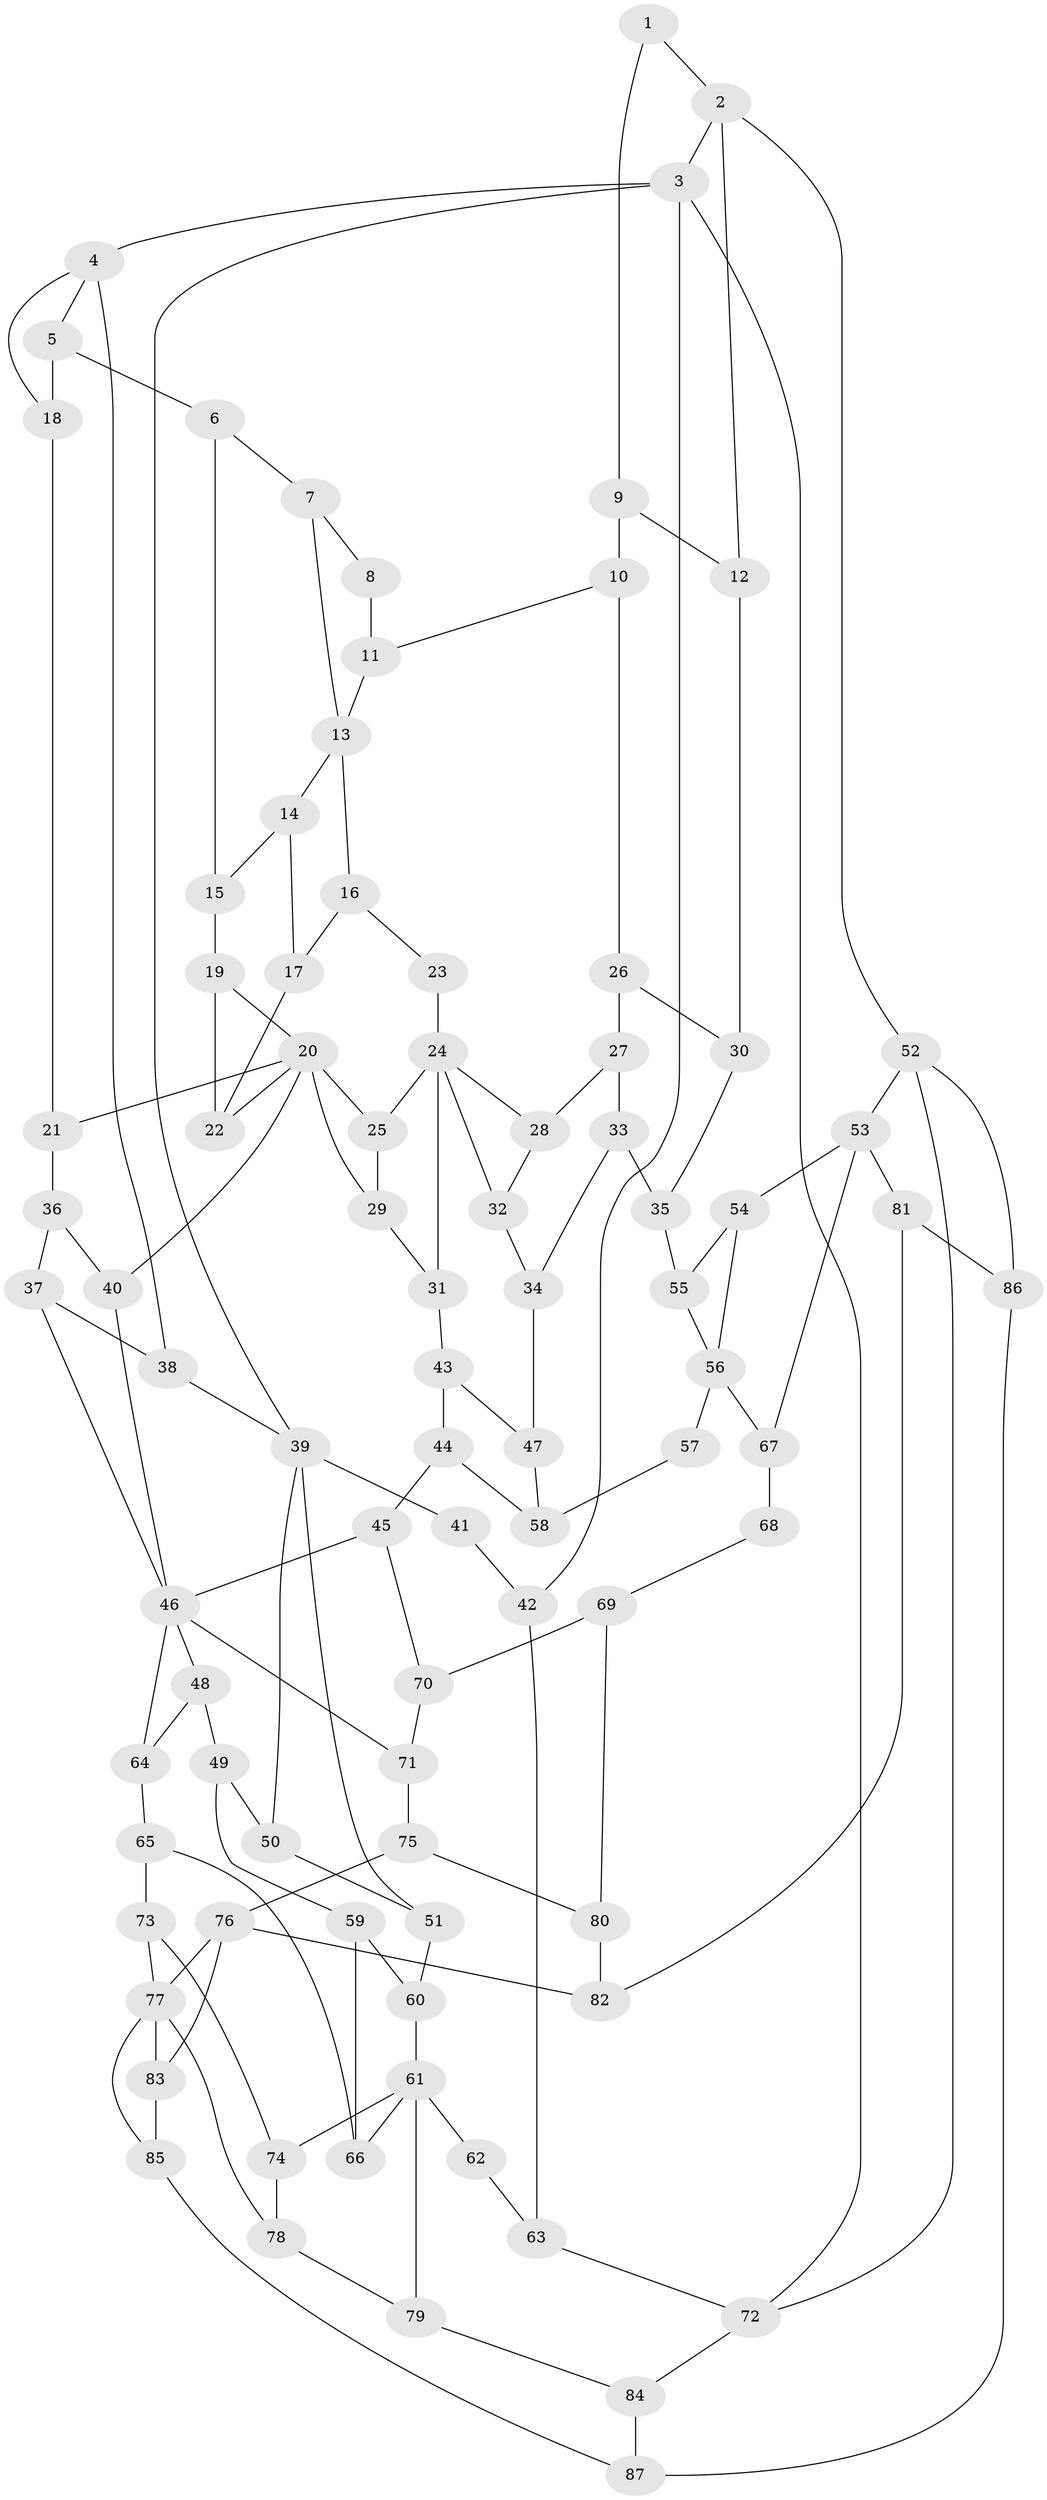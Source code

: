 // original degree distribution, {3: 0.016260162601626018, 6: 0.22764227642276422, 4: 0.25203252032520324, 5: 0.5040650406504065}
// Generated by graph-tools (version 1.1) at 2025/54/03/04/25 22:54:38]
// undirected, 87 vertices, 139 edges
graph export_dot {
  node [color=gray90,style=filled];
  1;
  2;
  3;
  4;
  5;
  6;
  7;
  8;
  9;
  10;
  11;
  12;
  13;
  14;
  15;
  16;
  17;
  18;
  19;
  20;
  21;
  22;
  23;
  24;
  25;
  26;
  27;
  28;
  29;
  30;
  31;
  32;
  33;
  34;
  35;
  36;
  37;
  38;
  39;
  40;
  41;
  42;
  43;
  44;
  45;
  46;
  47;
  48;
  49;
  50;
  51;
  52;
  53;
  54;
  55;
  56;
  57;
  58;
  59;
  60;
  61;
  62;
  63;
  64;
  65;
  66;
  67;
  68;
  69;
  70;
  71;
  72;
  73;
  74;
  75;
  76;
  77;
  78;
  79;
  80;
  81;
  82;
  83;
  84;
  85;
  86;
  87;
  1 -- 2 [weight=1.0];
  1 -- 9 [weight=1.0];
  2 -- 3 [weight=1.0];
  2 -- 12 [weight=1.0];
  2 -- 52 [weight=1.0];
  3 -- 4 [weight=2.0];
  3 -- 39 [weight=1.0];
  3 -- 42 [weight=1.0];
  3 -- 72 [weight=1.0];
  4 -- 5 [weight=1.0];
  4 -- 18 [weight=1.0];
  4 -- 38 [weight=1.0];
  5 -- 6 [weight=1.0];
  5 -- 18 [weight=1.0];
  6 -- 7 [weight=1.0];
  6 -- 15 [weight=1.0];
  7 -- 8 [weight=1.0];
  7 -- 13 [weight=1.0];
  8 -- 11 [weight=1.0];
  9 -- 10 [weight=1.0];
  9 -- 12 [weight=1.0];
  10 -- 11 [weight=1.0];
  10 -- 26 [weight=1.0];
  11 -- 13 [weight=1.0];
  12 -- 30 [weight=1.0];
  13 -- 14 [weight=1.0];
  13 -- 16 [weight=1.0];
  14 -- 15 [weight=1.0];
  14 -- 17 [weight=1.0];
  15 -- 19 [weight=1.0];
  16 -- 17 [weight=1.0];
  16 -- 23 [weight=1.0];
  17 -- 22 [weight=1.0];
  18 -- 21 [weight=1.0];
  19 -- 20 [weight=1.0];
  19 -- 22 [weight=1.0];
  20 -- 21 [weight=1.0];
  20 -- 22 [weight=1.0];
  20 -- 25 [weight=1.0];
  20 -- 29 [weight=1.0];
  20 -- 40 [weight=1.0];
  21 -- 36 [weight=1.0];
  23 -- 24 [weight=2.0];
  24 -- 25 [weight=1.0];
  24 -- 28 [weight=1.0];
  24 -- 31 [weight=1.0];
  24 -- 32 [weight=1.0];
  25 -- 29 [weight=1.0];
  26 -- 27 [weight=1.0];
  26 -- 30 [weight=1.0];
  27 -- 28 [weight=1.0];
  27 -- 33 [weight=1.0];
  28 -- 32 [weight=1.0];
  29 -- 31 [weight=1.0];
  30 -- 35 [weight=1.0];
  31 -- 43 [weight=1.0];
  32 -- 34 [weight=1.0];
  33 -- 34 [weight=1.0];
  33 -- 35 [weight=1.0];
  34 -- 47 [weight=1.0];
  35 -- 55 [weight=1.0];
  36 -- 37 [weight=1.0];
  36 -- 40 [weight=1.0];
  37 -- 38 [weight=1.0];
  37 -- 46 [weight=1.0];
  38 -- 39 [weight=1.0];
  39 -- 41 [weight=2.0];
  39 -- 50 [weight=1.0];
  39 -- 51 [weight=1.0];
  40 -- 46 [weight=1.0];
  41 -- 42 [weight=1.0];
  42 -- 63 [weight=1.0];
  43 -- 44 [weight=1.0];
  43 -- 47 [weight=1.0];
  44 -- 45 [weight=1.0];
  44 -- 58 [weight=1.0];
  45 -- 46 [weight=1.0];
  45 -- 70 [weight=1.0];
  46 -- 48 [weight=1.0];
  46 -- 64 [weight=1.0];
  46 -- 71 [weight=1.0];
  47 -- 58 [weight=1.0];
  48 -- 49 [weight=1.0];
  48 -- 64 [weight=1.0];
  49 -- 50 [weight=1.0];
  49 -- 59 [weight=1.0];
  50 -- 51 [weight=1.0];
  51 -- 60 [weight=1.0];
  52 -- 53 [weight=1.0];
  52 -- 72 [weight=1.0];
  52 -- 86 [weight=1.0];
  53 -- 54 [weight=1.0];
  53 -- 67 [weight=2.0];
  53 -- 81 [weight=1.0];
  54 -- 55 [weight=1.0];
  54 -- 56 [weight=1.0];
  55 -- 56 [weight=1.0];
  56 -- 57 [weight=2.0];
  56 -- 67 [weight=2.0];
  57 -- 58 [weight=1.0];
  59 -- 60 [weight=1.0];
  59 -- 66 [weight=1.0];
  60 -- 61 [weight=1.0];
  61 -- 62 [weight=2.0];
  61 -- 66 [weight=1.0];
  61 -- 74 [weight=1.0];
  61 -- 79 [weight=1.0];
  62 -- 63 [weight=1.0];
  63 -- 72 [weight=1.0];
  64 -- 65 [weight=1.0];
  65 -- 66 [weight=1.0];
  65 -- 73 [weight=1.0];
  67 -- 68 [weight=2.0];
  68 -- 69 [weight=1.0];
  69 -- 70 [weight=1.0];
  69 -- 80 [weight=1.0];
  70 -- 71 [weight=1.0];
  71 -- 75 [weight=1.0];
  72 -- 84 [weight=1.0];
  73 -- 74 [weight=1.0];
  73 -- 77 [weight=1.0];
  74 -- 78 [weight=1.0];
  75 -- 76 [weight=1.0];
  75 -- 80 [weight=1.0];
  76 -- 77 [weight=1.0];
  76 -- 82 [weight=1.0];
  76 -- 83 [weight=3.0];
  77 -- 78 [weight=1.0];
  77 -- 83 [weight=2.0];
  77 -- 85 [weight=1.0];
  78 -- 79 [weight=1.0];
  79 -- 84 [weight=1.0];
  80 -- 82 [weight=1.0];
  81 -- 82 [weight=1.0];
  81 -- 86 [weight=1.0];
  83 -- 85 [weight=1.0];
  84 -- 87 [weight=1.0];
  85 -- 87 [weight=1.0];
  86 -- 87 [weight=1.0];
}
